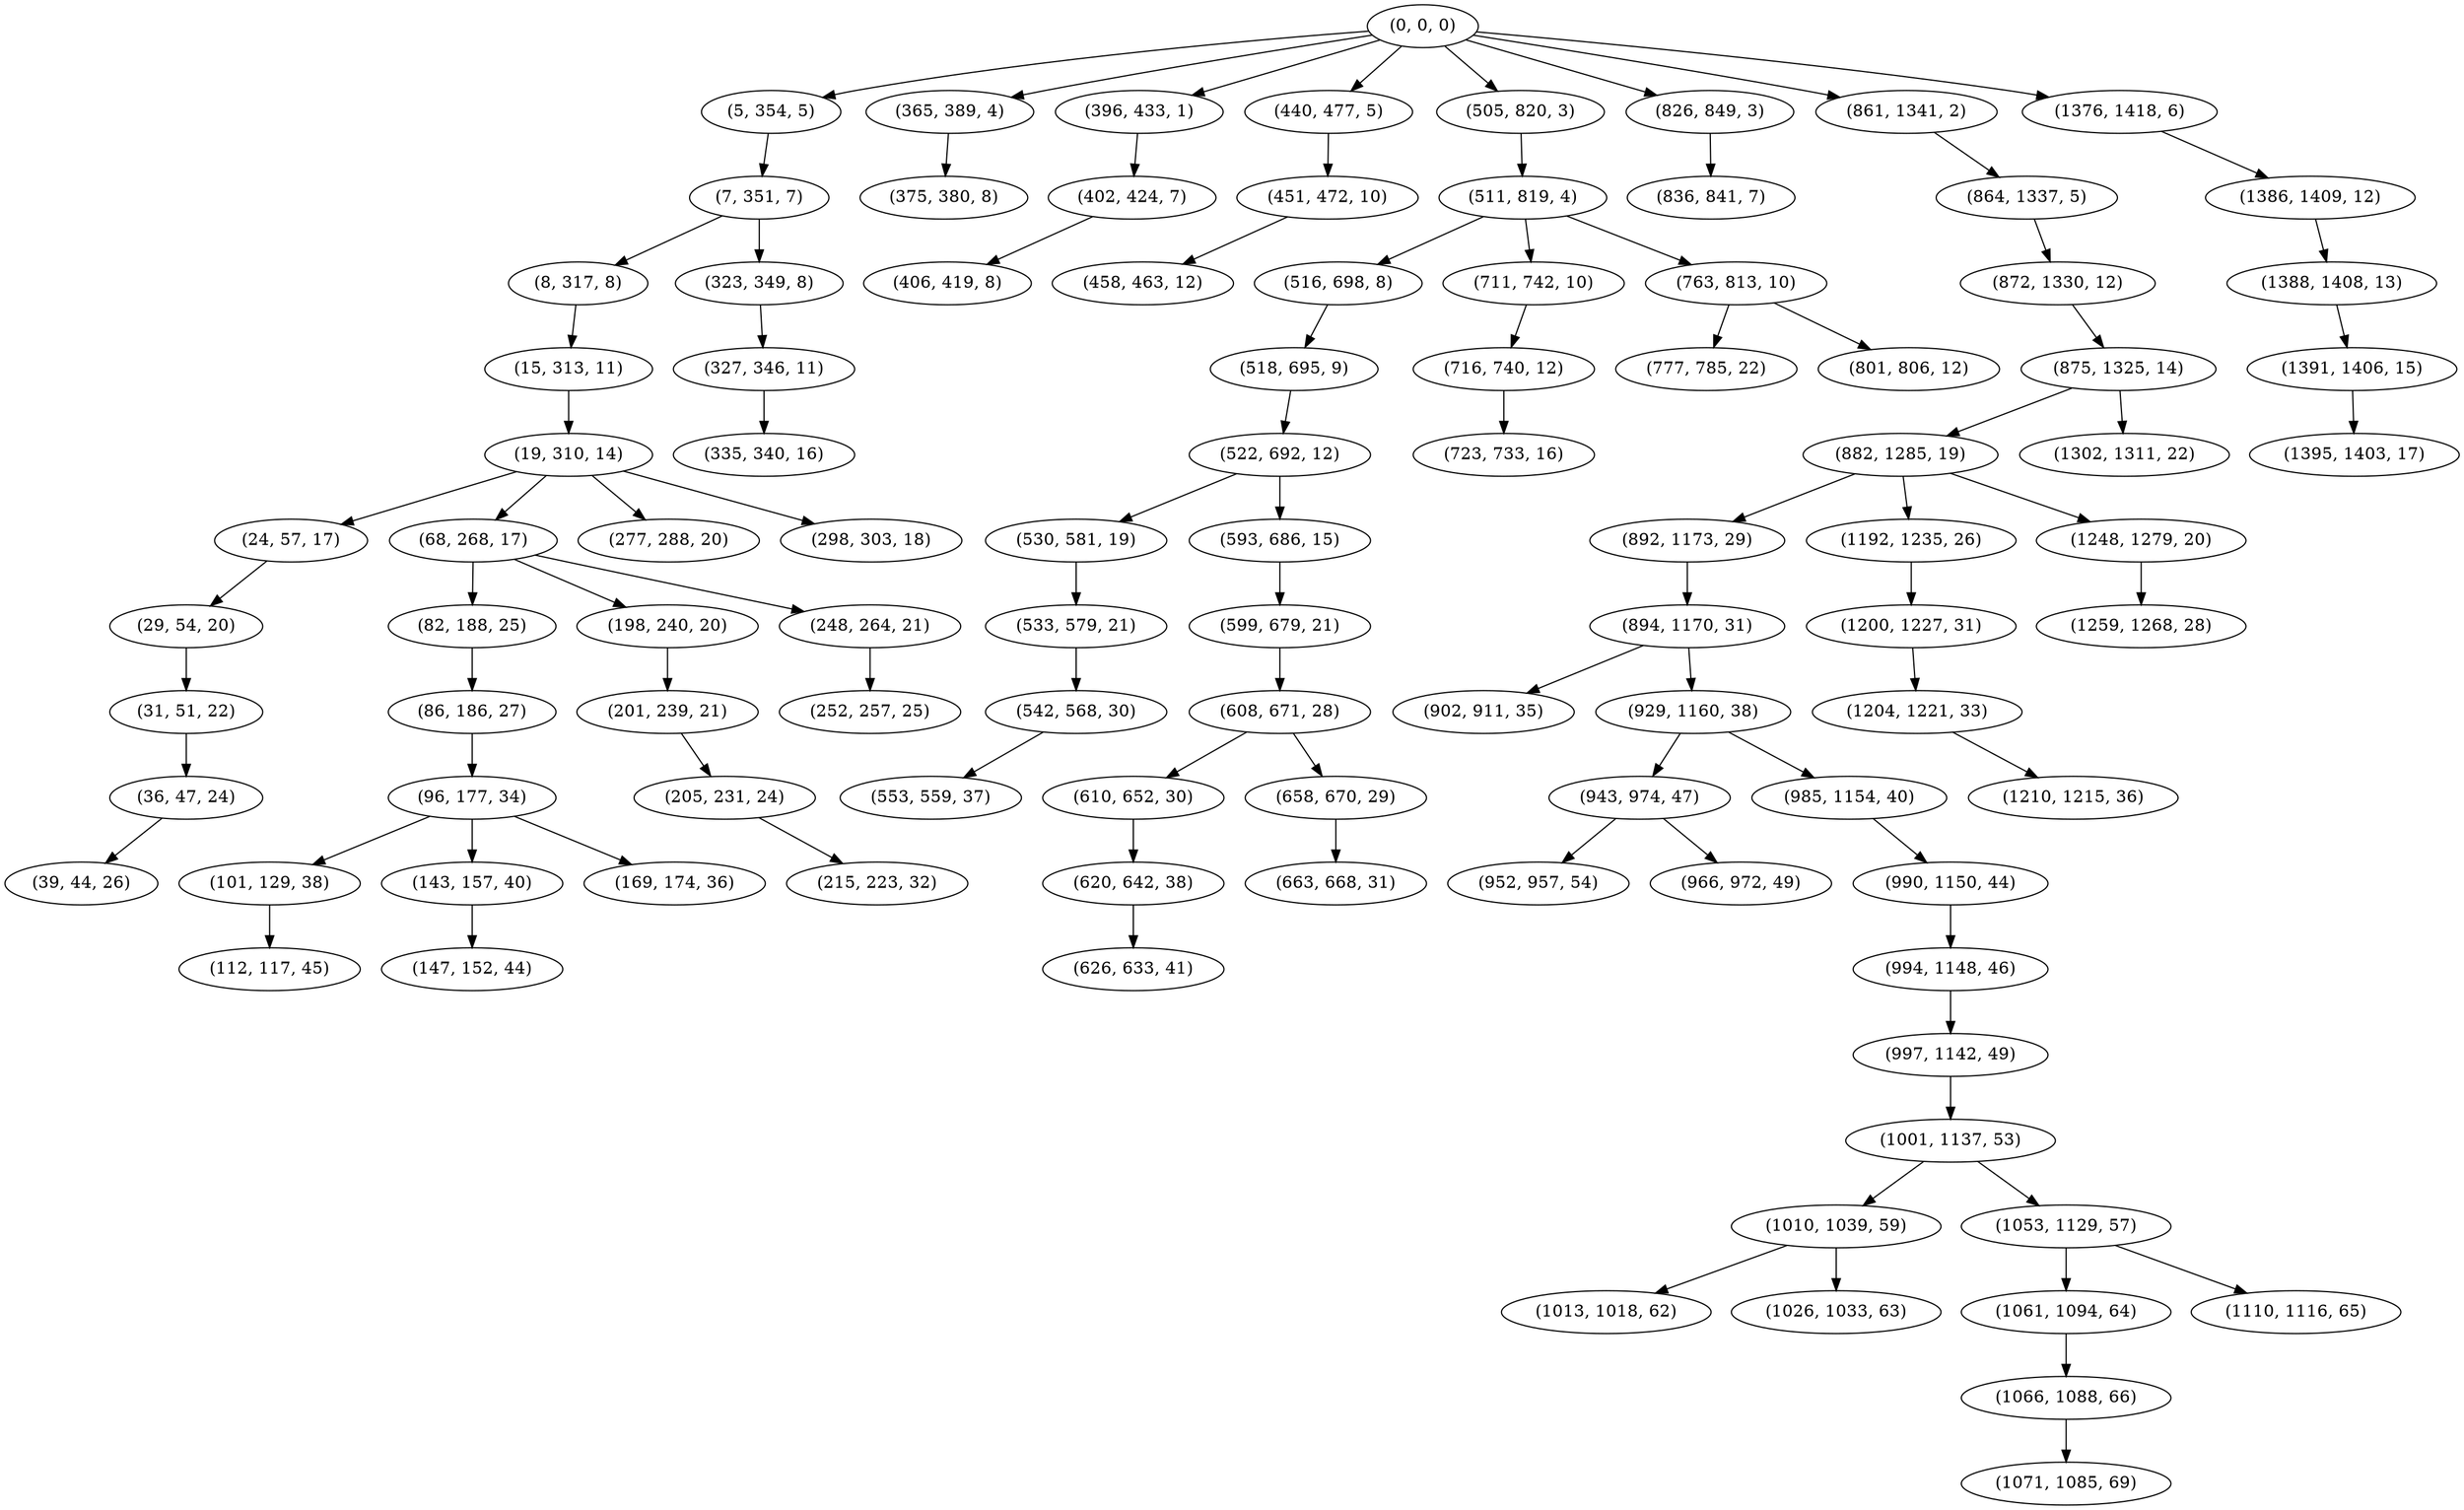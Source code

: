 digraph tree {
    "(0, 0, 0)";
    "(5, 354, 5)";
    "(7, 351, 7)";
    "(8, 317, 8)";
    "(15, 313, 11)";
    "(19, 310, 14)";
    "(24, 57, 17)";
    "(29, 54, 20)";
    "(31, 51, 22)";
    "(36, 47, 24)";
    "(39, 44, 26)";
    "(68, 268, 17)";
    "(82, 188, 25)";
    "(86, 186, 27)";
    "(96, 177, 34)";
    "(101, 129, 38)";
    "(112, 117, 45)";
    "(143, 157, 40)";
    "(147, 152, 44)";
    "(169, 174, 36)";
    "(198, 240, 20)";
    "(201, 239, 21)";
    "(205, 231, 24)";
    "(215, 223, 32)";
    "(248, 264, 21)";
    "(252, 257, 25)";
    "(277, 288, 20)";
    "(298, 303, 18)";
    "(323, 349, 8)";
    "(327, 346, 11)";
    "(335, 340, 16)";
    "(365, 389, 4)";
    "(375, 380, 8)";
    "(396, 433, 1)";
    "(402, 424, 7)";
    "(406, 419, 8)";
    "(440, 477, 5)";
    "(451, 472, 10)";
    "(458, 463, 12)";
    "(505, 820, 3)";
    "(511, 819, 4)";
    "(516, 698, 8)";
    "(518, 695, 9)";
    "(522, 692, 12)";
    "(530, 581, 19)";
    "(533, 579, 21)";
    "(542, 568, 30)";
    "(553, 559, 37)";
    "(593, 686, 15)";
    "(599, 679, 21)";
    "(608, 671, 28)";
    "(610, 652, 30)";
    "(620, 642, 38)";
    "(626, 633, 41)";
    "(658, 670, 29)";
    "(663, 668, 31)";
    "(711, 742, 10)";
    "(716, 740, 12)";
    "(723, 733, 16)";
    "(763, 813, 10)";
    "(777, 785, 22)";
    "(801, 806, 12)";
    "(826, 849, 3)";
    "(836, 841, 7)";
    "(861, 1341, 2)";
    "(864, 1337, 5)";
    "(872, 1330, 12)";
    "(875, 1325, 14)";
    "(882, 1285, 19)";
    "(892, 1173, 29)";
    "(894, 1170, 31)";
    "(902, 911, 35)";
    "(929, 1160, 38)";
    "(943, 974, 47)";
    "(952, 957, 54)";
    "(966, 972, 49)";
    "(985, 1154, 40)";
    "(990, 1150, 44)";
    "(994, 1148, 46)";
    "(997, 1142, 49)";
    "(1001, 1137, 53)";
    "(1010, 1039, 59)";
    "(1013, 1018, 62)";
    "(1026, 1033, 63)";
    "(1053, 1129, 57)";
    "(1061, 1094, 64)";
    "(1066, 1088, 66)";
    "(1071, 1085, 69)";
    "(1110, 1116, 65)";
    "(1192, 1235, 26)";
    "(1200, 1227, 31)";
    "(1204, 1221, 33)";
    "(1210, 1215, 36)";
    "(1248, 1279, 20)";
    "(1259, 1268, 28)";
    "(1302, 1311, 22)";
    "(1376, 1418, 6)";
    "(1386, 1409, 12)";
    "(1388, 1408, 13)";
    "(1391, 1406, 15)";
    "(1395, 1403, 17)";
    "(0, 0, 0)" -> "(5, 354, 5)";
    "(0, 0, 0)" -> "(365, 389, 4)";
    "(0, 0, 0)" -> "(396, 433, 1)";
    "(0, 0, 0)" -> "(440, 477, 5)";
    "(0, 0, 0)" -> "(505, 820, 3)";
    "(0, 0, 0)" -> "(826, 849, 3)";
    "(0, 0, 0)" -> "(861, 1341, 2)";
    "(0, 0, 0)" -> "(1376, 1418, 6)";
    "(5, 354, 5)" -> "(7, 351, 7)";
    "(7, 351, 7)" -> "(8, 317, 8)";
    "(7, 351, 7)" -> "(323, 349, 8)";
    "(8, 317, 8)" -> "(15, 313, 11)";
    "(15, 313, 11)" -> "(19, 310, 14)";
    "(19, 310, 14)" -> "(24, 57, 17)";
    "(19, 310, 14)" -> "(68, 268, 17)";
    "(19, 310, 14)" -> "(277, 288, 20)";
    "(19, 310, 14)" -> "(298, 303, 18)";
    "(24, 57, 17)" -> "(29, 54, 20)";
    "(29, 54, 20)" -> "(31, 51, 22)";
    "(31, 51, 22)" -> "(36, 47, 24)";
    "(36, 47, 24)" -> "(39, 44, 26)";
    "(68, 268, 17)" -> "(82, 188, 25)";
    "(68, 268, 17)" -> "(198, 240, 20)";
    "(68, 268, 17)" -> "(248, 264, 21)";
    "(82, 188, 25)" -> "(86, 186, 27)";
    "(86, 186, 27)" -> "(96, 177, 34)";
    "(96, 177, 34)" -> "(101, 129, 38)";
    "(96, 177, 34)" -> "(143, 157, 40)";
    "(96, 177, 34)" -> "(169, 174, 36)";
    "(101, 129, 38)" -> "(112, 117, 45)";
    "(143, 157, 40)" -> "(147, 152, 44)";
    "(198, 240, 20)" -> "(201, 239, 21)";
    "(201, 239, 21)" -> "(205, 231, 24)";
    "(205, 231, 24)" -> "(215, 223, 32)";
    "(248, 264, 21)" -> "(252, 257, 25)";
    "(323, 349, 8)" -> "(327, 346, 11)";
    "(327, 346, 11)" -> "(335, 340, 16)";
    "(365, 389, 4)" -> "(375, 380, 8)";
    "(396, 433, 1)" -> "(402, 424, 7)";
    "(402, 424, 7)" -> "(406, 419, 8)";
    "(440, 477, 5)" -> "(451, 472, 10)";
    "(451, 472, 10)" -> "(458, 463, 12)";
    "(505, 820, 3)" -> "(511, 819, 4)";
    "(511, 819, 4)" -> "(516, 698, 8)";
    "(511, 819, 4)" -> "(711, 742, 10)";
    "(511, 819, 4)" -> "(763, 813, 10)";
    "(516, 698, 8)" -> "(518, 695, 9)";
    "(518, 695, 9)" -> "(522, 692, 12)";
    "(522, 692, 12)" -> "(530, 581, 19)";
    "(522, 692, 12)" -> "(593, 686, 15)";
    "(530, 581, 19)" -> "(533, 579, 21)";
    "(533, 579, 21)" -> "(542, 568, 30)";
    "(542, 568, 30)" -> "(553, 559, 37)";
    "(593, 686, 15)" -> "(599, 679, 21)";
    "(599, 679, 21)" -> "(608, 671, 28)";
    "(608, 671, 28)" -> "(610, 652, 30)";
    "(608, 671, 28)" -> "(658, 670, 29)";
    "(610, 652, 30)" -> "(620, 642, 38)";
    "(620, 642, 38)" -> "(626, 633, 41)";
    "(658, 670, 29)" -> "(663, 668, 31)";
    "(711, 742, 10)" -> "(716, 740, 12)";
    "(716, 740, 12)" -> "(723, 733, 16)";
    "(763, 813, 10)" -> "(777, 785, 22)";
    "(763, 813, 10)" -> "(801, 806, 12)";
    "(826, 849, 3)" -> "(836, 841, 7)";
    "(861, 1341, 2)" -> "(864, 1337, 5)";
    "(864, 1337, 5)" -> "(872, 1330, 12)";
    "(872, 1330, 12)" -> "(875, 1325, 14)";
    "(875, 1325, 14)" -> "(882, 1285, 19)";
    "(875, 1325, 14)" -> "(1302, 1311, 22)";
    "(882, 1285, 19)" -> "(892, 1173, 29)";
    "(882, 1285, 19)" -> "(1192, 1235, 26)";
    "(882, 1285, 19)" -> "(1248, 1279, 20)";
    "(892, 1173, 29)" -> "(894, 1170, 31)";
    "(894, 1170, 31)" -> "(902, 911, 35)";
    "(894, 1170, 31)" -> "(929, 1160, 38)";
    "(929, 1160, 38)" -> "(943, 974, 47)";
    "(929, 1160, 38)" -> "(985, 1154, 40)";
    "(943, 974, 47)" -> "(952, 957, 54)";
    "(943, 974, 47)" -> "(966, 972, 49)";
    "(985, 1154, 40)" -> "(990, 1150, 44)";
    "(990, 1150, 44)" -> "(994, 1148, 46)";
    "(994, 1148, 46)" -> "(997, 1142, 49)";
    "(997, 1142, 49)" -> "(1001, 1137, 53)";
    "(1001, 1137, 53)" -> "(1010, 1039, 59)";
    "(1001, 1137, 53)" -> "(1053, 1129, 57)";
    "(1010, 1039, 59)" -> "(1013, 1018, 62)";
    "(1010, 1039, 59)" -> "(1026, 1033, 63)";
    "(1053, 1129, 57)" -> "(1061, 1094, 64)";
    "(1053, 1129, 57)" -> "(1110, 1116, 65)";
    "(1061, 1094, 64)" -> "(1066, 1088, 66)";
    "(1066, 1088, 66)" -> "(1071, 1085, 69)";
    "(1192, 1235, 26)" -> "(1200, 1227, 31)";
    "(1200, 1227, 31)" -> "(1204, 1221, 33)";
    "(1204, 1221, 33)" -> "(1210, 1215, 36)";
    "(1248, 1279, 20)" -> "(1259, 1268, 28)";
    "(1376, 1418, 6)" -> "(1386, 1409, 12)";
    "(1386, 1409, 12)" -> "(1388, 1408, 13)";
    "(1388, 1408, 13)" -> "(1391, 1406, 15)";
    "(1391, 1406, 15)" -> "(1395, 1403, 17)";
}
